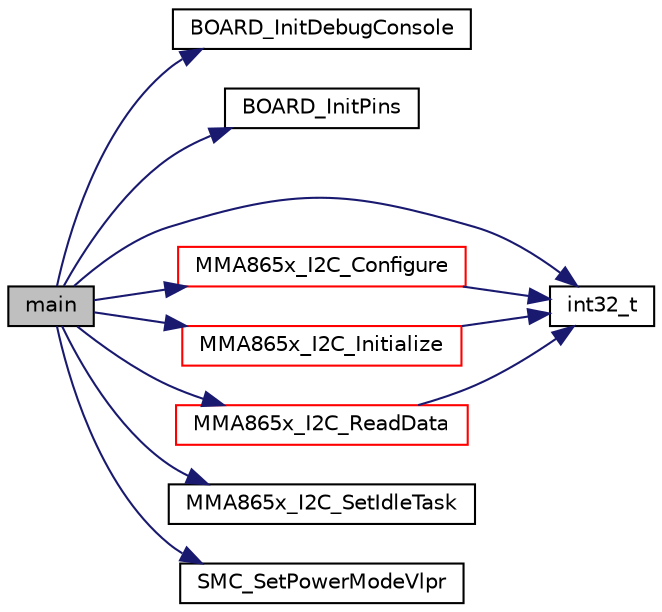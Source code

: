 digraph "main"
{
  edge [fontname="Helvetica",fontsize="10",labelfontname="Helvetica",labelfontsize="10"];
  node [fontname="Helvetica",fontsize="10",shape=record];
  rankdir="LR";
  Node0 [label="main",height=0.2,width=0.4,color="black", fillcolor="grey75", style="filled", fontcolor="black"];
  Node0 -> Node1 [color="midnightblue",fontsize="10",style="solid",fontname="Helvetica"];
  Node1 [label="BOARD_InitDebugConsole",height=0.2,width=0.4,color="black", fillcolor="white", style="filled",URL="$frdm-k64f_2board_8c.html#a4c84ccb952cb083367d7040cf9de3db8"];
  Node0 -> Node2 [color="midnightblue",fontsize="10",style="solid",fontname="Helvetica"];
  Node2 [label="BOARD_InitPins",height=0.2,width=0.4,color="black", fillcolor="white", style="filled",URL="$group__pin__mux.html#ga2c9fe54b6b84723fbaa590a6f4576966",tooltip="Configures pin routing and optionally pin electrical features. "];
  Node0 -> Node3 [color="midnightblue",fontsize="10",style="solid",fontname="Helvetica"];
  Node3 [label="int32_t",height=0.2,width=0.4,color="black", fillcolor="white", style="filled",URL="$data__format__service_8h.html#a5d7069350a7d7e65686c77a8038f462f",tooltip="The interface function to append the data on the formated stream. "];
  Node0 -> Node4 [color="midnightblue",fontsize="10",style="solid",fontname="Helvetica"];
  Node4 [label="MMA865x_I2C_Configure",height=0.2,width=0.4,color="red", fillcolor="white", style="filled",URL="$mma865x__drv_8c.html#a5944d87d922a1bdbbf5f2574acc1e143",tooltip="The interface function to configure he sensor. "];
  Node4 -> Node3 [color="midnightblue",fontsize="10",style="solid",fontname="Helvetica"];
  Node0 -> Node7 [color="midnightblue",fontsize="10",style="solid",fontname="Helvetica"];
  Node7 [label="MMA865x_I2C_Initialize",height=0.2,width=0.4,color="red", fillcolor="white", style="filled",URL="$mma865x__drv_8c.html#a088d55c83170dc62e31a430bbeac84fe",tooltip="The interface function to initialize the sensor. "];
  Node7 -> Node3 [color="midnightblue",fontsize="10",style="solid",fontname="Helvetica"];
  Node0 -> Node9 [color="midnightblue",fontsize="10",style="solid",fontname="Helvetica"];
  Node9 [label="MMA865x_I2C_ReadData",height=0.2,width=0.4,color="red", fillcolor="white", style="filled",URL="$mma865x__drv_8c.html#a4e26c023c983b903eae65c12775ab0cf",tooltip="The interface function to read the sensor data. "];
  Node9 -> Node3 [color="midnightblue",fontsize="10",style="solid",fontname="Helvetica"];
  Node0 -> Node11 [color="midnightblue",fontsize="10",style="solid",fontname="Helvetica"];
  Node11 [label="MMA865x_I2C_SetIdleTask",height=0.2,width=0.4,color="black", fillcolor="white", style="filled",URL="$mma865x__drv_8c.html#aabd69bb772dc05a10ab05faf94103d0b",tooltip=": The interface function to set the I2C Idle Task. "];
  Node0 -> Node12 [color="midnightblue",fontsize="10",style="solid",fontname="Helvetica"];
  Node12 [label="SMC_SetPowerModeVlpr",height=0.2,width=0.4,color="black", fillcolor="white", style="filled",URL="$lpc54114_8c.html#a82cb114bb9a5ea2f235a0216709d70f8",tooltip="Configures the system to VLPR power mode. API name used from Kinetis family to maintain compatibility..."];
}
